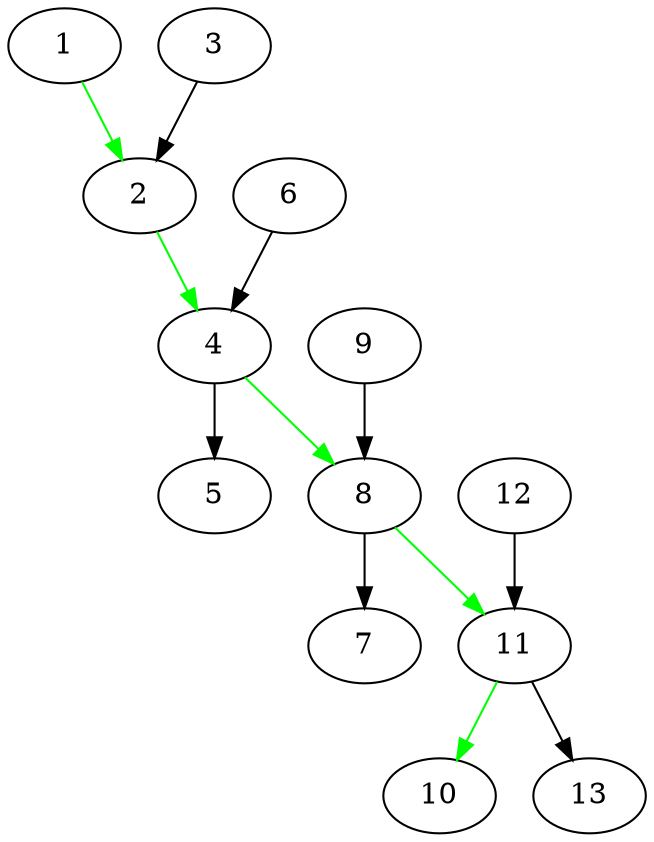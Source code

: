 digraph 2211752071328 {
	1 [label=1]
	2 [label=2]
	3 [label=3]
	4 [label=4]
	5 [label=5]
	6 [label=6]
	7 [label=7]
	8 [label=8]
	9 [label=9]
	10 [label=10]
	11 [label=11]
	12 [label=12]
	13 [label=13]
	1 -> 2 [color=green]
	2 -> 4 [color=green]
	3 -> 2 [color=black]
	4 -> 5 [color=black]
	4 -> 8 [color=green]
	6 -> 4 [color=black]
	8 -> 7 [color=black]
	8 -> 11 [color=green]
	9 -> 8 [color=black]
	11 -> 10 [color=green]
	11 -> 13 [color=black]
	12 -> 11 [color=black]
}
